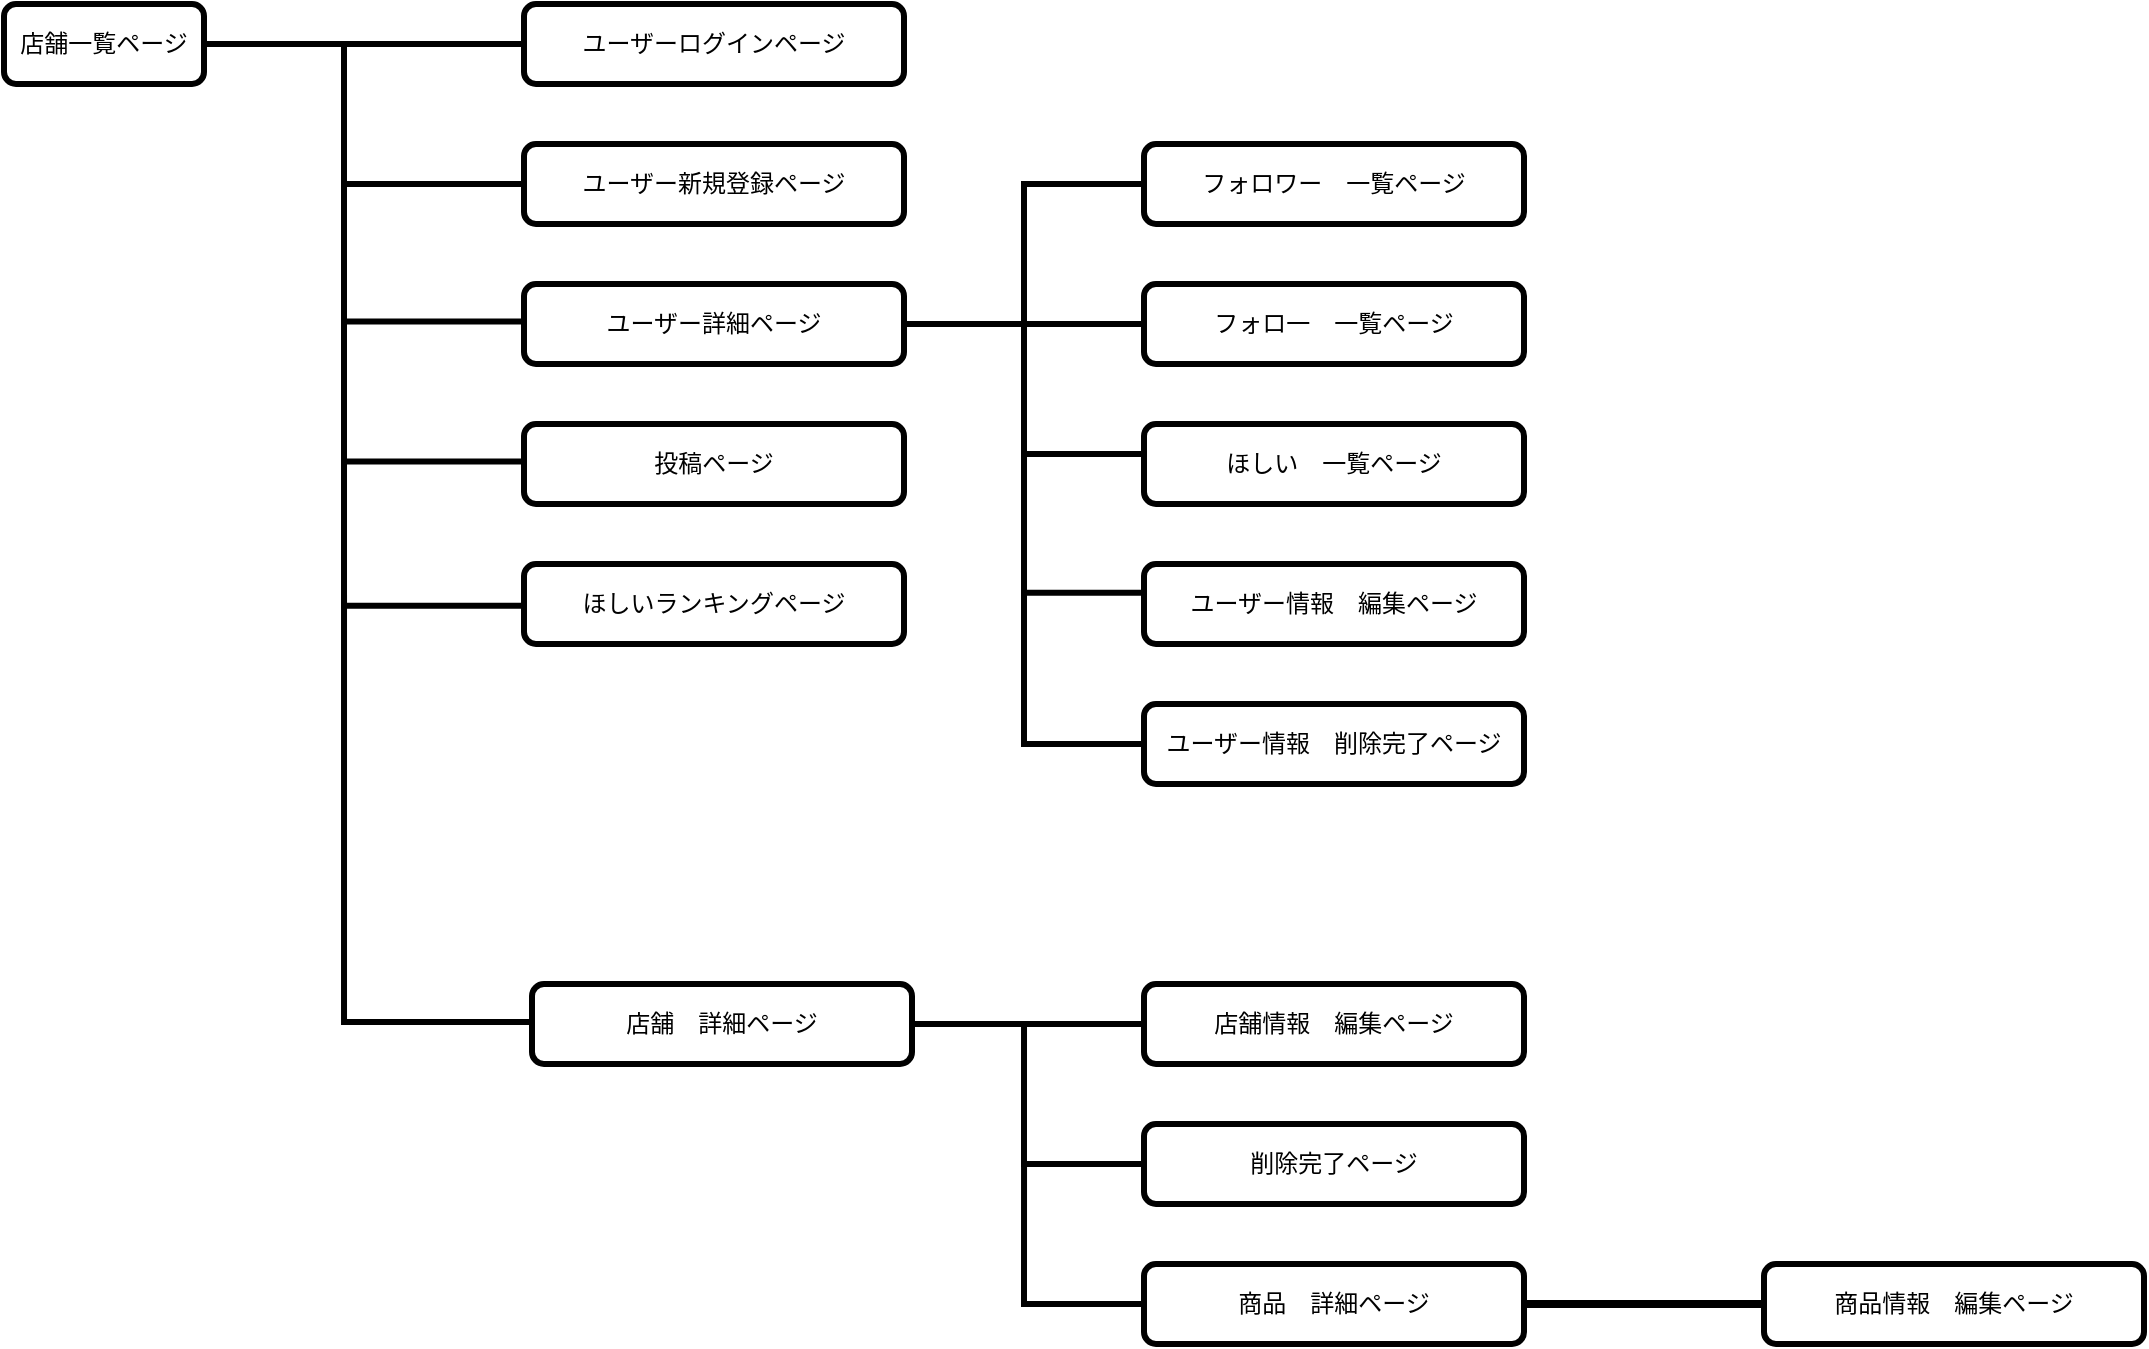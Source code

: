 <mxfile>
    <diagram id="8VJfnn8uMmHbqZ1KrH1m" name="ページ1">
        <mxGraphModel dx="712" dy="299" grid="1" gridSize="10" guides="1" tooltips="1" connect="1" arrows="1" fold="1" page="1" pageScale="1" pageWidth="1654" pageHeight="1169" background="#ffffff" math="0" shadow="0">
            <root>
                <mxCell id="0"/>
                <mxCell id="1" parent="0"/>
                <object label="ブロック" id="38">
                    <mxCell parent="0"/>
                </object>
                <mxCell id="3" value="ユーザーログインページ" style="whiteSpace=wrap;html=1;align=center;rounded=1;strokeWidth=3;strokeColor=#000000;" parent="38" vertex="1">
                    <mxGeometry x="420" y="240" width="190" height="40" as="geometry"/>
                </mxCell>
                <mxCell id="8" value="フォロワー　一覧ページ" style="whiteSpace=wrap;html=1;align=center;rounded=1;strokeWidth=3;strokeColor=#000000;" parent="38" vertex="1">
                    <mxGeometry x="730" y="310" width="190" height="40" as="geometry"/>
                </mxCell>
                <mxCell id="6" value="フォロ一　一覧ページ" style="whiteSpace=wrap;html=1;align=center;rounded=1;strokeWidth=3;strokeColor=#000000;" parent="38" vertex="1">
                    <mxGeometry x="730" y="380" width="190" height="40" as="geometry"/>
                </mxCell>
                <mxCell id="5" value="ユーザー新規登録ページ" style="whiteSpace=wrap;html=1;align=center;rounded=1;strokeWidth=3;strokeColor=#000000;" parent="38" vertex="1">
                    <mxGeometry x="420" y="310" width="190" height="40" as="geometry"/>
                </mxCell>
                <mxCell id="16" value="ユーザー詳細ページ" style="whiteSpace=wrap;html=1;align=center;rounded=1;strokeWidth=3;strokeColor=#000000;" parent="38" vertex="1">
                    <mxGeometry x="420" y="380" width="190" height="40" as="geometry"/>
                </mxCell>
                <mxCell id="21" value="投稿ページ" style="whiteSpace=wrap;html=1;align=center;rounded=1;strokeWidth=3;strokeColor=#000000;" parent="38" vertex="1">
                    <mxGeometry x="420" y="450" width="190" height="40" as="geometry"/>
                </mxCell>
                <mxCell id="36" value="ほしいランキングページ" style="whiteSpace=wrap;html=1;align=center;rounded=1;strokeWidth=3;strokeColor=#000000;" parent="38" vertex="1">
                    <mxGeometry x="420" y="520" width="190" height="40" as="geometry"/>
                </mxCell>
                <mxCell id="10" value="ほしい　一覧ページ" style="whiteSpace=wrap;html=1;align=center;rounded=1;strokeWidth=3;strokeColor=#000000;" parent="38" vertex="1">
                    <mxGeometry x="730" y="450" width="190" height="40" as="geometry"/>
                </mxCell>
                <mxCell id="12" value="ユーザー情報　編集ページ" style="whiteSpace=wrap;html=1;align=center;rounded=1;strokeWidth=3;strokeColor=#000000;" parent="38" vertex="1">
                    <mxGeometry x="730" y="520" width="190" height="40" as="geometry"/>
                </mxCell>
                <mxCell id="17" value="ユーザー情報　削除完了ページ" style="whiteSpace=wrap;html=1;align=center;rounded=1;strokeWidth=3;strokeColor=#000000;" parent="38" vertex="1">
                    <mxGeometry x="730" y="590" width="190" height="40" as="geometry"/>
                </mxCell>
                <mxCell id="25" value="店舗情報　編集ページ" style="whiteSpace=wrap;html=1;align=center;rounded=1;strokeWidth=3;strokeColor=#000000;" parent="38" vertex="1">
                    <mxGeometry x="730" y="730" width="190" height="40" as="geometry"/>
                </mxCell>
                <mxCell id="26" value="削除完了ページ" style="whiteSpace=wrap;html=1;align=center;rounded=1;strokeWidth=3;strokeColor=#000000;" parent="38" vertex="1">
                    <mxGeometry x="730" y="800" width="190" height="40" as="geometry"/>
                </mxCell>
                <mxCell id="23" value="店舗　詳細ページ" style="whiteSpace=wrap;html=1;align=center;rounded=1;strokeWidth=3;strokeColor=#000000;" parent="38" vertex="1">
                    <mxGeometry x="424" y="730" width="190" height="40" as="geometry"/>
                </mxCell>
                <mxCell id="27" value="商品　詳細ページ" style="whiteSpace=wrap;html=1;align=center;rounded=1;strokeWidth=3;strokeColor=#000000;" parent="38" vertex="1">
                    <mxGeometry x="730" y="870" width="190" height="40" as="geometry"/>
                </mxCell>
                <mxCell id="28" value="商品情報　編集ページ" style="whiteSpace=wrap;html=1;align=center;rounded=1;strokeWidth=3;strokeColor=#000000;" parent="38" vertex="1">
                    <mxGeometry x="1040" y="870" width="190" height="40" as="geometry"/>
                </mxCell>
                <mxCell id="2" value="店舗一覧ページ" style="whiteSpace=wrap;html=1;align=center;rounded=1;strokeWidth=3;strokeColor=#000000;" parent="38" vertex="1">
                    <mxGeometry x="160" y="240" width="100" height="40" as="geometry"/>
                </mxCell>
                <mxCell id="39" value="線" parent="0"/>
                <mxCell id="9" value="" style="shape=partialRectangle;whiteSpace=wrap;html=1;bottom=1;right=1;left=1;top=0;fillColor=none;routingCenterX=-0.5;rounded=1;rotation=90;strokeWidth=3;strokeColor=#000000;" parent="39" vertex="1">
                    <mxGeometry x="632.5" y="367.5" width="135" height="60" as="geometry"/>
                </mxCell>
                <mxCell id="13" value="" style="shape=partialRectangle;whiteSpace=wrap;html=1;bottom=1;right=1;left=1;top=0;fillColor=none;routingCenterX=-0.5;rounded=1;rotation=90;strokeWidth=3;strokeColor=#000000;" parent="39" vertex="1">
                    <mxGeometry x="665.32" y="469.69" width="69.37" height="60" as="geometry"/>
                </mxCell>
                <mxCell id="14" value="" style="shape=partialRectangle;whiteSpace=wrap;html=1;bottom=0;right=0;fillColor=none;rounded=1;rotation=-90;strokeWidth=3;strokeColor=#000000;" parent="39" vertex="1">
                    <mxGeometry x="338.75" y="251.25" width="70" height="87.5" as="geometry"/>
                </mxCell>
                <mxCell id="15" value="" style="shape=partialRectangle;whiteSpace=wrap;html=1;bottom=0;right=0;fillColor=none;rounded=1;rotation=-90;strokeWidth=3;strokeColor=#000000;" parent="39" vertex="1">
                    <mxGeometry x="338.75" y="320" width="70" height="87.5" as="geometry"/>
                </mxCell>
                <mxCell id="22" value="" style="shape=partialRectangle;whiteSpace=wrap;html=1;bottom=0;right=0;fillColor=none;rounded=1;rotation=-90;strokeWidth=3;strokeColor=#000000;" parent="39" vertex="1">
                    <mxGeometry x="338.75" y="390" width="70" height="87.5" as="geometry"/>
                </mxCell>
                <mxCell id="24" value="" style="shape=partialRectangle;whiteSpace=wrap;html=1;bottom=0;right=0;fillColor=none;rounded=1;rotation=-90;strokeWidth=3;strokeColor=#000000;" parent="39" vertex="1">
                    <mxGeometry x="336.17" y="459.54" width="75.17" height="87.5" as="geometry"/>
                </mxCell>
                <mxCell id="32" style="edgeStyle=orthogonalEdgeStyle;html=1;endArrow=none;endFill=0;rounded=0;entryX=0;entryY=0.5;entryDx=0;entryDy=0;strokeWidth=3;strokeColor=#000000;" parent="39" edge="1">
                    <mxGeometry relative="1" as="geometry">
                        <mxPoint x="730.01" y="890" as="targetPoint"/>
                        <mxPoint x="670.02" y="820" as="sourcePoint"/>
                        <Array as="points">
                            <mxPoint x="670.01" y="890"/>
                        </Array>
                    </mxGeometry>
                </mxCell>
                <mxCell id="37" value="" style="shape=partialRectangle;whiteSpace=wrap;html=1;bottom=0;right=0;fillColor=none;rounded=1;rotation=-90;strokeWidth=3;strokeColor=#000000;" parent="39" vertex="1">
                    <mxGeometry x="269.93" y="596.95" width="212.19" height="92.03" as="geometry"/>
                </mxCell>
                <mxCell id="4" style="edgeStyle=none;html=1;exitX=1;exitY=0.5;exitDx=0;exitDy=0;entryX=0;entryY=0.5;entryDx=0;entryDy=0;endArrow=none;endFill=0;strokeWidth=3;strokeColor=#000000;rounded=1;" parent="39" source="2" target="3" edge="1">
                    <mxGeometry relative="1" as="geometry"/>
                </mxCell>
                <mxCell id="29" style="edgeStyle=orthogonalEdgeStyle;rounded=1;html=1;exitX=1;exitY=0.5;exitDx=0;exitDy=0;entryX=0;entryY=0.5;entryDx=0;entryDy=0;endArrow=none;endFill=0;strokeWidth=3;strokeColor=#000000;" parent="39" source="23" target="25" edge="1">
                    <mxGeometry relative="1" as="geometry"/>
                </mxCell>
                <mxCell id="19" style="edgeStyle=elbowEdgeStyle;html=1;exitX=1;exitY=1;exitDx=0;exitDy=0;endArrow=none;endFill=0;entryX=0;entryY=0.5;entryDx=0;entryDy=0;rounded=0;strokeWidth=3;strokeColor=#000000;" parent="39" source="13" target="17" edge="1">
                    <mxGeometry relative="1" as="geometry">
                        <mxPoint x="669.667" y="610" as="targetPoint"/>
                        <Array as="points">
                            <mxPoint x="670" y="590"/>
                        </Array>
                    </mxGeometry>
                </mxCell>
                <mxCell id="7" style="edgeStyle=none;html=1;exitX=1;exitY=0.5;exitDx=0;exitDy=0;entryX=0;entryY=0.5;entryDx=0;entryDy=0;endArrow=none;endFill=0;fontStyle=1;strokeWidth=3;strokeColor=#000000;rounded=1;" parent="39" target="6" edge="1">
                    <mxGeometry relative="1" as="geometry">
                        <mxPoint x="610" y="400" as="sourcePoint"/>
                    </mxGeometry>
                </mxCell>
                <mxCell id="31" style="edgeStyle=orthogonalEdgeStyle;html=1;endArrow=none;endFill=0;entryX=0;entryY=0.5;entryDx=0;entryDy=0;strokeWidth=3;strokeColor=#000000;rounded=0;" parent="39" target="26" edge="1">
                    <mxGeometry relative="1" as="geometry">
                        <mxPoint x="730.01" y="810" as="targetPoint"/>
                        <mxPoint x="670.01" y="750" as="sourcePoint"/>
                        <Array as="points">
                            <mxPoint x="670" y="820"/>
                        </Array>
                    </mxGeometry>
                </mxCell>
                <mxCell id="34" style="edgeStyle=orthogonalEdgeStyle;rounded=1;html=1;exitX=1;exitY=0.5;exitDx=0;exitDy=0;entryX=0;entryY=0.5;entryDx=0;entryDy=0;endArrow=none;endFill=0;strokeWidth=4;strokeColor=#000000;" parent="39" source="27" target="28" edge="1">
                    <mxGeometry relative="1" as="geometry"/>
                </mxCell>
            </root>
        </mxGraphModel>
    </diagram>
</mxfile>
